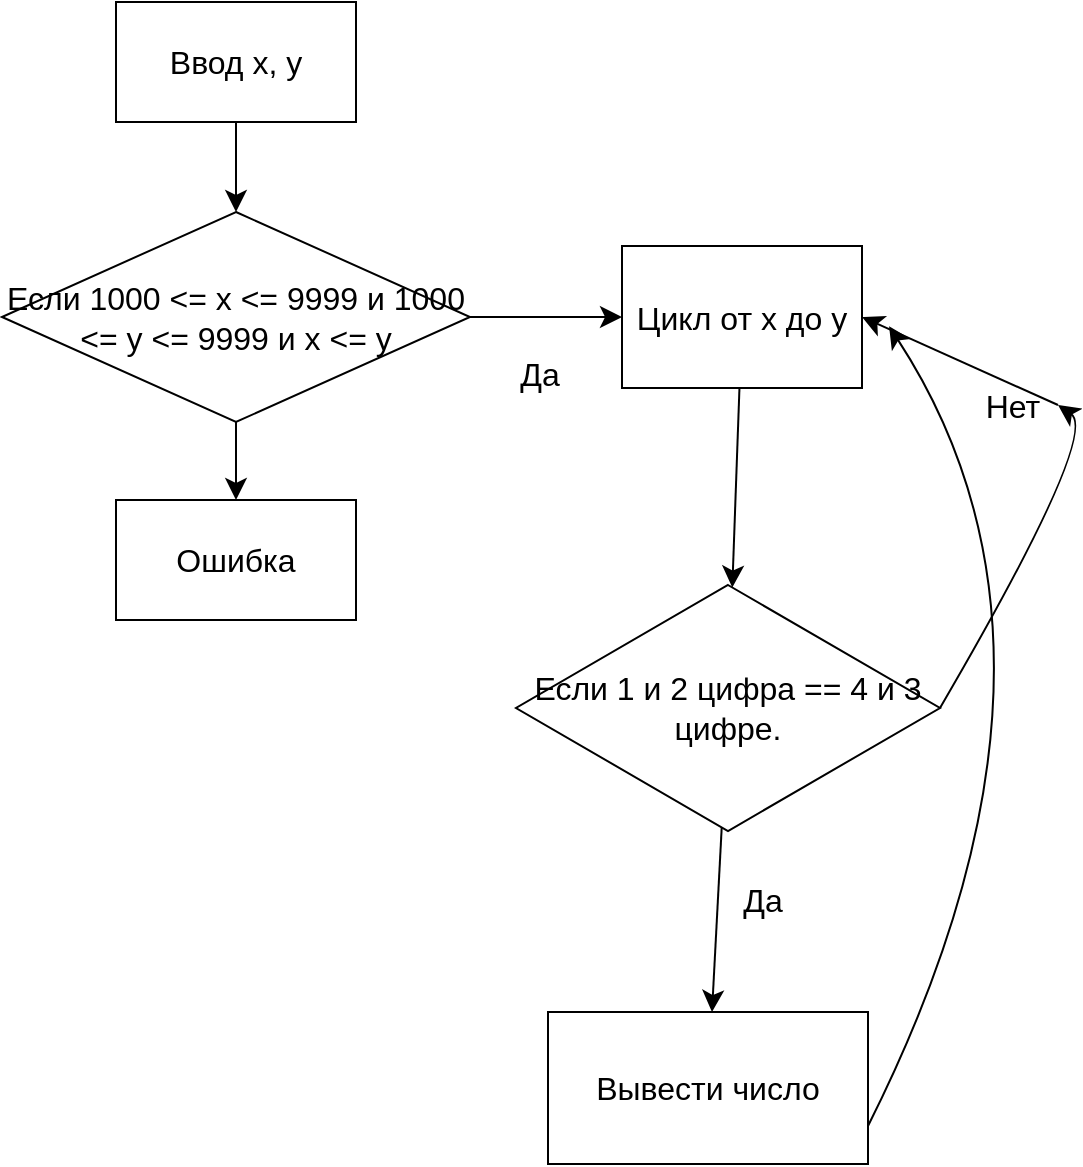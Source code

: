 <mxfile version="22.1.4" type="github">
  <diagram name="Страница — 1" id="moDA7ZBNVyYRiL3DHnte">
    <mxGraphModel dx="381" dy="641" grid="0" gridSize="10" guides="1" tooltips="1" connect="1" arrows="1" fold="1" page="0" pageScale="1" pageWidth="827" pageHeight="1169" math="0" shadow="0">
      <root>
        <mxCell id="0" />
        <mxCell id="1" parent="0" />
        <mxCell id="fjufyDnPr3VG_Up6iFV5-3" value="" style="edgeStyle=none;curved=1;rounded=0;orthogonalLoop=1;jettySize=auto;html=1;fontSize=12;startSize=8;endSize=8;" edge="1" parent="1" source="fjufyDnPr3VG_Up6iFV5-1" target="fjufyDnPr3VG_Up6iFV5-2">
          <mxGeometry relative="1" as="geometry" />
        </mxCell>
        <mxCell id="fjufyDnPr3VG_Up6iFV5-1" value="Ввод x, y" style="whiteSpace=wrap;html=1;fontSize=16;" vertex="1" parent="1">
          <mxGeometry x="140" y="170" width="120" height="60" as="geometry" />
        </mxCell>
        <mxCell id="fjufyDnPr3VG_Up6iFV5-5" value="" style="edgeStyle=none;curved=1;rounded=0;orthogonalLoop=1;jettySize=auto;html=1;fontSize=12;startSize=8;endSize=8;" edge="1" parent="1" source="fjufyDnPr3VG_Up6iFV5-2" target="fjufyDnPr3VG_Up6iFV5-4">
          <mxGeometry relative="1" as="geometry" />
        </mxCell>
        <mxCell id="fjufyDnPr3VG_Up6iFV5-17" value="" style="edgeStyle=none;curved=1;rounded=0;orthogonalLoop=1;jettySize=auto;html=1;fontSize=12;startSize=8;endSize=8;" edge="1" parent="1" source="fjufyDnPr3VG_Up6iFV5-2" target="fjufyDnPr3VG_Up6iFV5-16">
          <mxGeometry relative="1" as="geometry" />
        </mxCell>
        <mxCell id="fjufyDnPr3VG_Up6iFV5-2" value="Если 1000 &amp;lt;= x &amp;lt;= 9999 и 1000 &amp;lt;= y &amp;lt;= 9999 и x &amp;lt;= y" style="rhombus;whiteSpace=wrap;html=1;fontSize=16;" vertex="1" parent="1">
          <mxGeometry x="83" y="275" width="234" height="105" as="geometry" />
        </mxCell>
        <mxCell id="fjufyDnPr3VG_Up6iFV5-7" value="" style="edgeStyle=none;curved=1;rounded=0;orthogonalLoop=1;jettySize=auto;html=1;fontSize=12;startSize=8;endSize=8;" edge="1" parent="1" source="fjufyDnPr3VG_Up6iFV5-4" target="fjufyDnPr3VG_Up6iFV5-6">
          <mxGeometry relative="1" as="geometry" />
        </mxCell>
        <mxCell id="fjufyDnPr3VG_Up6iFV5-4" value="Цикл от x до y" style="whiteSpace=wrap;html=1;fontSize=16;" vertex="1" parent="1">
          <mxGeometry x="393" y="292" width="120" height="71" as="geometry" />
        </mxCell>
        <mxCell id="fjufyDnPr3VG_Up6iFV5-8" style="edgeStyle=none;curved=1;rounded=0;orthogonalLoop=1;jettySize=auto;html=1;entryX=1;entryY=0.5;entryDx=0;entryDy=0;fontSize=12;startSize=8;endSize=8;exitX=1;exitY=0.5;exitDx=0;exitDy=0;" edge="1" parent="1" source="fjufyDnPr3VG_Up6iFV5-11" target="fjufyDnPr3VG_Up6iFV5-4">
          <mxGeometry relative="1" as="geometry">
            <mxPoint x="511" y="355" as="targetPoint" />
            <Array as="points" />
          </mxGeometry>
        </mxCell>
        <mxCell id="fjufyDnPr3VG_Up6iFV5-10" value="" style="edgeStyle=none;curved=1;rounded=0;orthogonalLoop=1;jettySize=auto;html=1;fontSize=12;startSize=8;endSize=8;" edge="1" parent="1" source="fjufyDnPr3VG_Up6iFV5-6" target="fjufyDnPr3VG_Up6iFV5-9">
          <mxGeometry relative="1" as="geometry" />
        </mxCell>
        <mxCell id="fjufyDnPr3VG_Up6iFV5-6" value="Если 1 и 2 цифра == 4 и 3 цифре." style="rhombus;whiteSpace=wrap;html=1;fontSize=16;" vertex="1" parent="1">
          <mxGeometry x="340" y="461.5" width="212" height="123" as="geometry" />
        </mxCell>
        <mxCell id="fjufyDnPr3VG_Up6iFV5-14" style="edgeStyle=none;curved=1;rounded=0;orthogonalLoop=1;jettySize=auto;html=1;fontSize=12;startSize=8;endSize=8;exitX=1;exitY=0.75;exitDx=0;exitDy=0;" edge="1" parent="1" source="fjufyDnPr3VG_Up6iFV5-9">
          <mxGeometry relative="1" as="geometry">
            <mxPoint x="526.529" y="332.113" as="targetPoint" />
            <Array as="points">
              <mxPoint x="634" y="497" />
            </Array>
          </mxGeometry>
        </mxCell>
        <mxCell id="fjufyDnPr3VG_Up6iFV5-9" value="Вывести число" style="whiteSpace=wrap;html=1;fontSize=16;" vertex="1" parent="1">
          <mxGeometry x="356" y="675" width="160" height="76" as="geometry" />
        </mxCell>
        <mxCell id="fjufyDnPr3VG_Up6iFV5-12" value="" style="edgeStyle=none;curved=1;rounded=0;orthogonalLoop=1;jettySize=auto;html=1;entryX=1;entryY=0.5;entryDx=0;entryDy=0;fontSize=12;startSize=8;endSize=8;exitX=1;exitY=0.5;exitDx=0;exitDy=0;" edge="1" parent="1" source="fjufyDnPr3VG_Up6iFV5-6" target="fjufyDnPr3VG_Up6iFV5-11">
          <mxGeometry relative="1" as="geometry">
            <mxPoint x="552" y="523" as="sourcePoint" />
            <mxPoint x="513" y="328" as="targetPoint" />
            <Array as="points">
              <mxPoint x="632" y="386" />
            </Array>
          </mxGeometry>
        </mxCell>
        <mxCell id="fjufyDnPr3VG_Up6iFV5-11" value="Нет" style="text;html=1;align=center;verticalAlign=middle;resizable=0;points=[];autosize=1;strokeColor=none;fillColor=none;fontSize=16;" vertex="1" parent="1">
          <mxGeometry x="565" y="356" width="46" height="31" as="geometry" />
        </mxCell>
        <mxCell id="fjufyDnPr3VG_Up6iFV5-13" value="Да" style="text;html=1;align=center;verticalAlign=middle;resizable=0;points=[];autosize=1;strokeColor=none;fillColor=none;fontSize=16;" vertex="1" parent="1">
          <mxGeometry x="443" y="603" width="39" height="31" as="geometry" />
        </mxCell>
        <mxCell id="fjufyDnPr3VG_Up6iFV5-15" value="Да" style="text;strokeColor=none;align=center;fillColor=none;html=1;verticalAlign=middle;whiteSpace=wrap;rounded=0;fontSize=16;" vertex="1" parent="1">
          <mxGeometry x="322" y="341" width="60" height="30" as="geometry" />
        </mxCell>
        <mxCell id="fjufyDnPr3VG_Up6iFV5-16" value="Ошибка" style="whiteSpace=wrap;html=1;fontSize=16;" vertex="1" parent="1">
          <mxGeometry x="140" y="419" width="120" height="60" as="geometry" />
        </mxCell>
      </root>
    </mxGraphModel>
  </diagram>
</mxfile>
